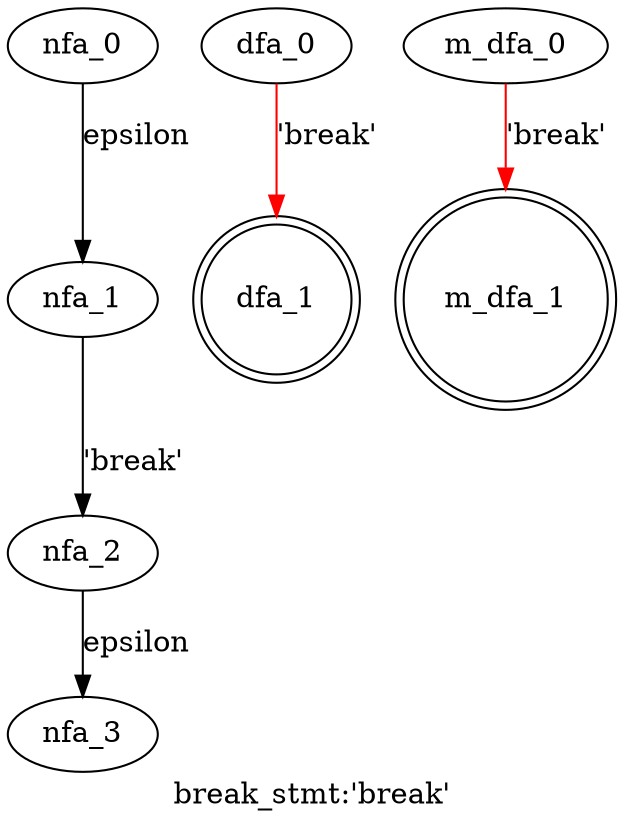 digraph break_stmt {
 graph[label="break_stmt:'break'"]
 subgraph break_stmt_nfa {
  nfa_0->nfa_1[label="epsilon"]
  nfa_1->nfa_2[label="'break'"]
  nfa_2->nfa_3[label="epsilon"]
  }
 subgraph break_stmt_dfa {
  dfa_0->dfa_1[label="'break'",color=red]
  dfa_1[shape=doublecircle]
  }
 subgraph break_stmt_m_dfa {
  m_dfa_0->m_dfa_1[label="'break'",color=red]
  m_dfa_1[shape=doublecircle]
  }
}
